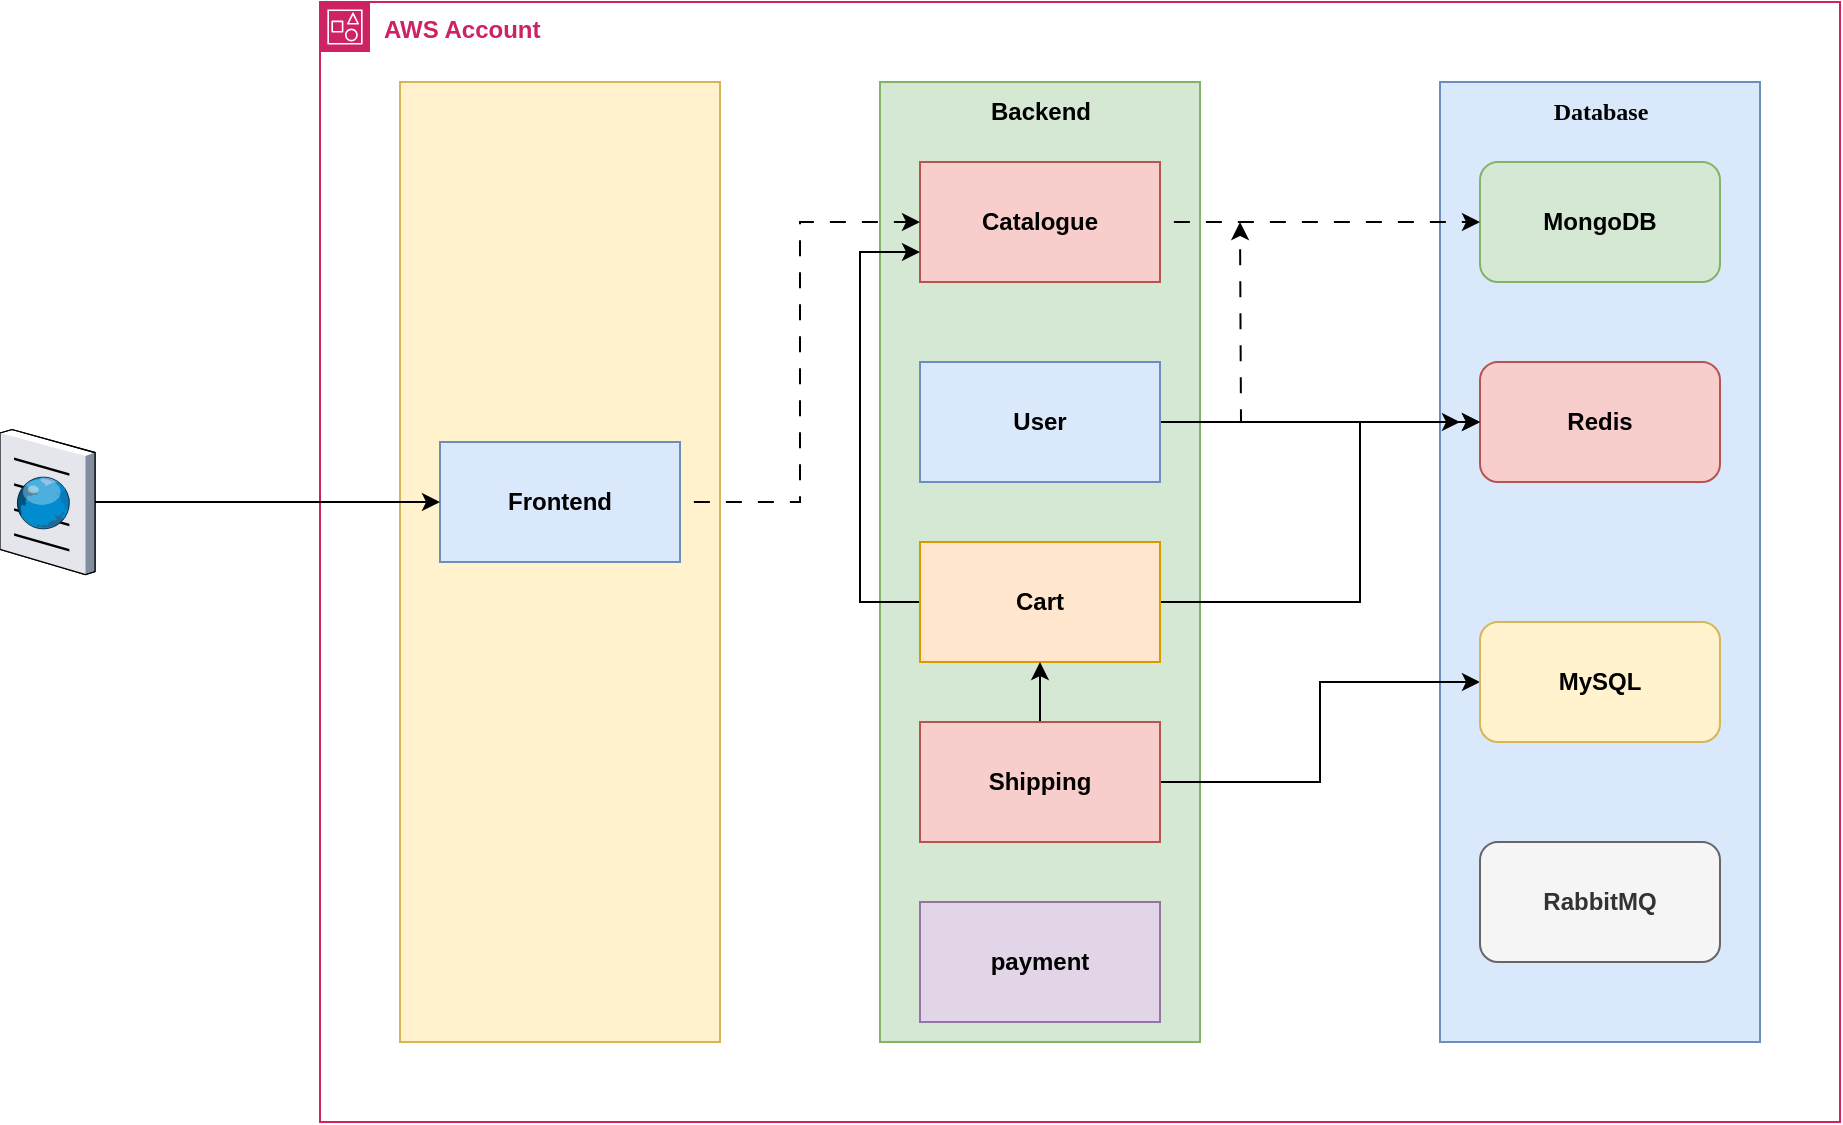 <mxfile version="28.2.1">
  <diagram name="Page-1" id="gQCR34DI_E0tjQYoZI0n">
    <mxGraphModel dx="1892" dy="561" grid="1" gridSize="10" guides="1" tooltips="1" connect="1" arrows="1" fold="1" page="1" pageScale="1" pageWidth="850" pageHeight="1100" math="0" shadow="0">
      <root>
        <mxCell id="0" />
        <mxCell id="1" parent="0" />
        <mxCell id="UCUhhpGXm2X8eFNa63TX-1" value="&lt;b&gt;AWS Account&lt;/b&gt;" style="points=[[0,0],[0.25,0],[0.5,0],[0.75,0],[1,0],[1,0.25],[1,0.5],[1,0.75],[1,1],[0.75,1],[0.5,1],[0.25,1],[0,1],[0,0.75],[0,0.5],[0,0.25]];outlineConnect=0;gradientColor=none;html=1;whiteSpace=wrap;fontSize=12;fontStyle=0;container=1;pointerEvents=0;collapsible=0;recursiveResize=0;shape=mxgraph.aws4.group;grIcon=mxgraph.aws4.group_account;strokeColor=#CD2264;fillColor=none;verticalAlign=top;align=left;spacingLeft=30;fontColor=#CD2264;dashed=0;" parent="1" vertex="1">
          <mxGeometry x="80" y="40" width="760" height="560" as="geometry" />
        </mxCell>
        <mxCell id="UCUhhpGXm2X8eFNa63TX-2" value="" style="rounded=0;whiteSpace=wrap;html=1;fillColor=#dae8fc;strokeColor=#6c8ebf;" parent="UCUhhpGXm2X8eFNa63TX-1" vertex="1">
          <mxGeometry x="560" y="40" width="160" height="480" as="geometry" />
        </mxCell>
        <mxCell id="UCUhhpGXm2X8eFNa63TX-4" value="&lt;b&gt;MongoDB&lt;/b&gt;" style="rounded=1;whiteSpace=wrap;html=1;fillColor=#d5e8d4;strokeColor=#82b366;" parent="UCUhhpGXm2X8eFNa63TX-1" vertex="1">
          <mxGeometry x="580" y="80" width="120" height="60" as="geometry" />
        </mxCell>
        <mxCell id="UCUhhpGXm2X8eFNa63TX-5" value="" style="rounded=0;whiteSpace=wrap;html=1;fillColor=#d5e8d4;strokeColor=#82b366;" parent="UCUhhpGXm2X8eFNa63TX-1" vertex="1">
          <mxGeometry x="280" y="40" width="160" height="480" as="geometry" />
        </mxCell>
        <mxCell id="UCUhhpGXm2X8eFNa63TX-7" style="edgeStyle=orthogonalEdgeStyle;rounded=0;orthogonalLoop=1;jettySize=auto;html=1;entryX=0;entryY=0.5;entryDx=0;entryDy=0;flowAnimation=1;" parent="UCUhhpGXm2X8eFNa63TX-1" source="UCUhhpGXm2X8eFNa63TX-6" target="UCUhhpGXm2X8eFNa63TX-4" edge="1">
          <mxGeometry relative="1" as="geometry" />
        </mxCell>
        <mxCell id="UCUhhpGXm2X8eFNa63TX-6" value="&lt;b&gt;Catalogue&lt;/b&gt;" style="rounded=0;whiteSpace=wrap;html=1;fillColor=#f8cecc;strokeColor=#b85450;" parent="UCUhhpGXm2X8eFNa63TX-1" vertex="1">
          <mxGeometry x="300" y="80" width="120" height="60" as="geometry" />
        </mxCell>
        <mxCell id="UCUhhpGXm2X8eFNa63TX-8" value="&lt;b&gt;Backend&lt;/b&gt;" style="text;html=1;align=center;verticalAlign=middle;resizable=0;points=[];autosize=1;strokeColor=none;fillColor=none;" parent="UCUhhpGXm2X8eFNa63TX-1" vertex="1">
          <mxGeometry x="325" y="40" width="70" height="30" as="geometry" />
        </mxCell>
        <mxCell id="UCUhhpGXm2X8eFNa63TX-9" value="&lt;b&gt;&lt;font face=&quot;Comic Sans MS&quot;&gt;Database&lt;/font&gt;&lt;/b&gt;" style="text;html=1;align=center;verticalAlign=middle;resizable=0;points=[];autosize=1;strokeColor=none;fillColor=none;" parent="UCUhhpGXm2X8eFNa63TX-1" vertex="1">
          <mxGeometry x="600" y="40" width="80" height="30" as="geometry" />
        </mxCell>
        <mxCell id="UCUhhpGXm2X8eFNa63TX-10" value="" style="rounded=0;whiteSpace=wrap;html=1;fillColor=#fff2cc;strokeColor=#d6b656;" parent="UCUhhpGXm2X8eFNa63TX-1" vertex="1">
          <mxGeometry x="40" y="40" width="160" height="480" as="geometry" />
        </mxCell>
        <mxCell id="UCUhhpGXm2X8eFNa63TX-14" style="edgeStyle=orthogonalEdgeStyle;rounded=0;orthogonalLoop=1;jettySize=auto;html=1;entryX=0;entryY=0.5;entryDx=0;entryDy=0;flowAnimation=1;" parent="UCUhhpGXm2X8eFNa63TX-1" source="UCUhhpGXm2X8eFNa63TX-11" target="UCUhhpGXm2X8eFNa63TX-6" edge="1">
          <mxGeometry relative="1" as="geometry" />
        </mxCell>
        <mxCell id="UCUhhpGXm2X8eFNa63TX-11" value="&lt;b&gt;Frontend&lt;/b&gt;" style="rounded=0;whiteSpace=wrap;html=1;fillColor=#dae8fc;strokeColor=#6c8ebf;" parent="UCUhhpGXm2X8eFNa63TX-1" vertex="1">
          <mxGeometry x="60" y="220" width="120" height="60" as="geometry" />
        </mxCell>
        <mxCell id="UCUhhpGXm2X8eFNa63TX-15" value="&lt;b&gt;Redis&lt;/b&gt;" style="rounded=1;whiteSpace=wrap;html=1;fillColor=#f8cecc;strokeColor=#b85450;" parent="UCUhhpGXm2X8eFNa63TX-1" vertex="1">
          <mxGeometry x="580" y="180" width="120" height="60" as="geometry" />
        </mxCell>
        <mxCell id="UCUhhpGXm2X8eFNa63TX-17" style="edgeStyle=orthogonalEdgeStyle;rounded=0;orthogonalLoop=1;jettySize=auto;html=1;" parent="UCUhhpGXm2X8eFNa63TX-1" source="UCUhhpGXm2X8eFNa63TX-16" edge="1">
          <mxGeometry relative="1" as="geometry">
            <mxPoint x="570" y="210" as="targetPoint" />
          </mxGeometry>
        </mxCell>
        <mxCell id="UCUhhpGXm2X8eFNa63TX-18" style="edgeStyle=orthogonalEdgeStyle;rounded=0;orthogonalLoop=1;jettySize=auto;html=1;" parent="UCUhhpGXm2X8eFNa63TX-1" source="UCUhhpGXm2X8eFNa63TX-16" target="UCUhhpGXm2X8eFNa63TX-15" edge="1">
          <mxGeometry relative="1" as="geometry" />
        </mxCell>
        <mxCell id="UCUhhpGXm2X8eFNa63TX-24" style="edgeStyle=orthogonalEdgeStyle;rounded=0;orthogonalLoop=1;jettySize=auto;html=1;flowAnimation=1;" parent="UCUhhpGXm2X8eFNa63TX-1" source="UCUhhpGXm2X8eFNa63TX-16" edge="1">
          <mxGeometry relative="1" as="geometry">
            <mxPoint x="460" y="110" as="targetPoint" />
          </mxGeometry>
        </mxCell>
        <mxCell id="UCUhhpGXm2X8eFNa63TX-16" value="&lt;b&gt;User&lt;/b&gt;" style="rounded=0;whiteSpace=wrap;html=1;fillColor=#dae8fc;strokeColor=#6c8ebf;" parent="UCUhhpGXm2X8eFNa63TX-1" vertex="1">
          <mxGeometry x="300" y="180" width="120" height="60" as="geometry" />
        </mxCell>
        <mxCell id="UCUhhpGXm2X8eFNa63TX-20" style="edgeStyle=orthogonalEdgeStyle;rounded=0;orthogonalLoop=1;jettySize=auto;html=1;entryX=0;entryY=0.5;entryDx=0;entryDy=0;" parent="UCUhhpGXm2X8eFNa63TX-1" source="UCUhhpGXm2X8eFNa63TX-19" target="UCUhhpGXm2X8eFNa63TX-15" edge="1">
          <mxGeometry relative="1" as="geometry">
            <Array as="points">
              <mxPoint x="520" y="300" />
              <mxPoint x="520" y="210" />
            </Array>
          </mxGeometry>
        </mxCell>
        <mxCell id="UCUhhpGXm2X8eFNa63TX-25" style="edgeStyle=orthogonalEdgeStyle;rounded=0;orthogonalLoop=1;jettySize=auto;html=1;entryX=0;entryY=0.75;entryDx=0;entryDy=0;" parent="UCUhhpGXm2X8eFNa63TX-1" source="UCUhhpGXm2X8eFNa63TX-19" target="UCUhhpGXm2X8eFNa63TX-6" edge="1">
          <mxGeometry relative="1" as="geometry">
            <Array as="points">
              <mxPoint x="270" y="300" />
              <mxPoint x="270" y="125" />
            </Array>
          </mxGeometry>
        </mxCell>
        <mxCell id="UCUhhpGXm2X8eFNa63TX-19" value="&lt;b&gt;Cart&lt;/b&gt;" style="rounded=0;whiteSpace=wrap;html=1;fillColor=#ffe6cc;strokeColor=#d79b00;" parent="UCUhhpGXm2X8eFNa63TX-1" vertex="1">
          <mxGeometry x="300" y="270" width="120" height="60" as="geometry" />
        </mxCell>
        <mxCell id="Hb2_gftnuTqdnOZZ4vOT-2" style="edgeStyle=orthogonalEdgeStyle;rounded=0;orthogonalLoop=1;jettySize=auto;html=1;" edge="1" parent="UCUhhpGXm2X8eFNa63TX-1" source="UCUhhpGXm2X8eFNa63TX-22" target="Hb2_gftnuTqdnOZZ4vOT-1">
          <mxGeometry relative="1" as="geometry" />
        </mxCell>
        <mxCell id="Hb2_gftnuTqdnOZZ4vOT-3" style="edgeStyle=orthogonalEdgeStyle;rounded=0;orthogonalLoop=1;jettySize=auto;html=1;entryX=0.5;entryY=1;entryDx=0;entryDy=0;" edge="1" parent="UCUhhpGXm2X8eFNa63TX-1" source="UCUhhpGXm2X8eFNa63TX-22" target="UCUhhpGXm2X8eFNa63TX-19">
          <mxGeometry relative="1" as="geometry" />
        </mxCell>
        <mxCell id="UCUhhpGXm2X8eFNa63TX-22" value="&lt;b&gt;Shipping&lt;/b&gt;" style="rounded=0;whiteSpace=wrap;html=1;fillColor=#f8cecc;strokeColor=#b85450;" parent="UCUhhpGXm2X8eFNa63TX-1" vertex="1">
          <mxGeometry x="300" y="360" width="120" height="60" as="geometry" />
        </mxCell>
        <mxCell id="UCUhhpGXm2X8eFNa63TX-23" value="&lt;b&gt;payment&lt;/b&gt;" style="rounded=0;whiteSpace=wrap;html=1;fillColor=#e1d5e7;strokeColor=#9673a6;" parent="UCUhhpGXm2X8eFNa63TX-1" vertex="1">
          <mxGeometry x="300" y="450" width="120" height="60" as="geometry" />
        </mxCell>
        <mxCell id="Hb2_gftnuTqdnOZZ4vOT-1" value="&lt;b&gt;MySQL&lt;/b&gt;" style="rounded=1;whiteSpace=wrap;html=1;fillColor=#fff2cc;strokeColor=#d6b656;" vertex="1" parent="UCUhhpGXm2X8eFNa63TX-1">
          <mxGeometry x="580" y="310" width="120" height="60" as="geometry" />
        </mxCell>
        <mxCell id="Hb2_gftnuTqdnOZZ4vOT-4" value="&lt;b&gt;RabbitMQ&lt;/b&gt;" style="rounded=1;whiteSpace=wrap;html=1;fillColor=#f5f5f5;strokeColor=#666666;fontColor=#333333;" vertex="1" parent="UCUhhpGXm2X8eFNa63TX-1">
          <mxGeometry x="580" y="420" width="120" height="60" as="geometry" />
        </mxCell>
        <mxCell id="UCUhhpGXm2X8eFNa63TX-13" style="edgeStyle=orthogonalEdgeStyle;rounded=0;orthogonalLoop=1;jettySize=auto;html=1;" parent="1" source="UCUhhpGXm2X8eFNa63TX-12" target="UCUhhpGXm2X8eFNa63TX-11" edge="1">
          <mxGeometry relative="1" as="geometry" />
        </mxCell>
        <mxCell id="UCUhhpGXm2X8eFNa63TX-12" value="" style="verticalLabelPosition=bottom;sketch=0;aspect=fixed;html=1;verticalAlign=top;strokeColor=none;align=center;outlineConnect=0;shape=mxgraph.citrix.browser;" parent="1" vertex="1">
          <mxGeometry x="-80" y="253.75" width="47.5" height="72.5" as="geometry" />
        </mxCell>
      </root>
    </mxGraphModel>
  </diagram>
</mxfile>
